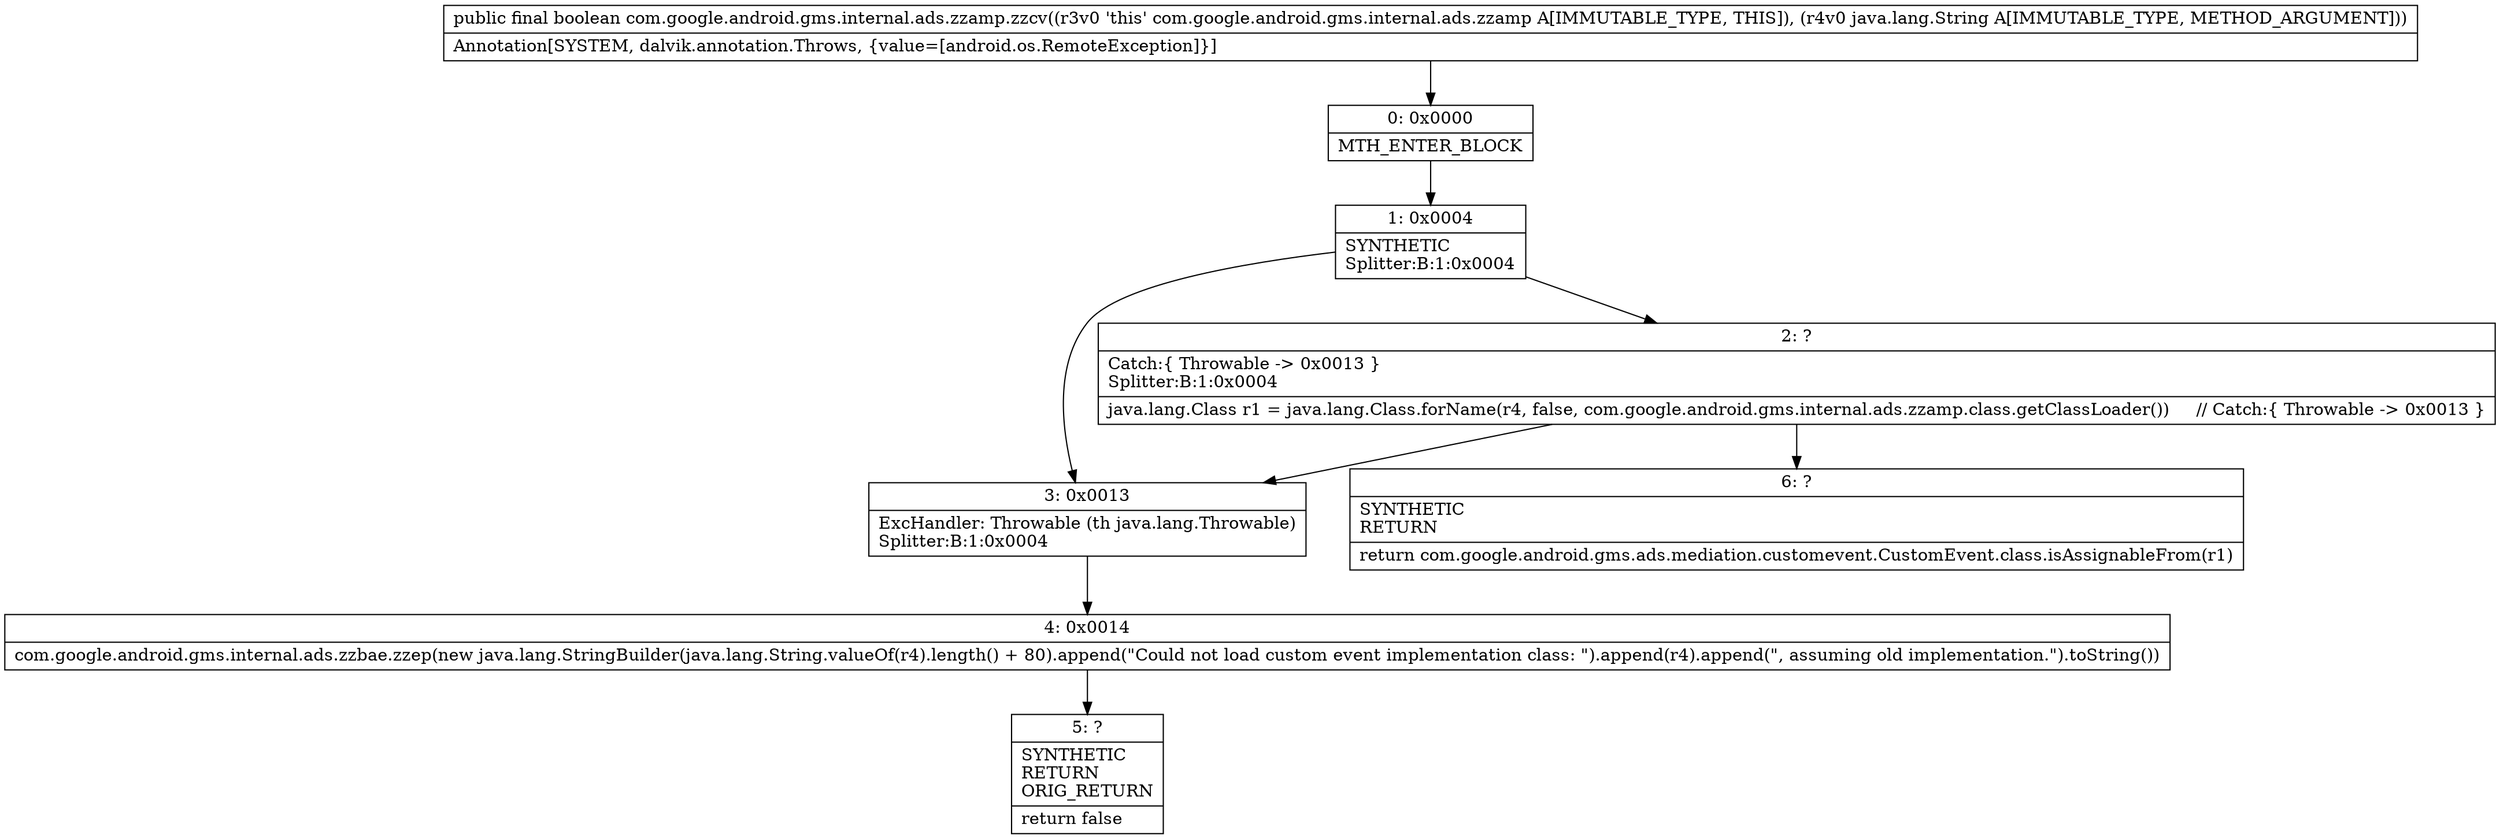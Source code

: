 digraph "CFG forcom.google.android.gms.internal.ads.zzamp.zzcv(Ljava\/lang\/String;)Z" {
Node_0 [shape=record,label="{0\:\ 0x0000|MTH_ENTER_BLOCK\l}"];
Node_1 [shape=record,label="{1\:\ 0x0004|SYNTHETIC\lSplitter:B:1:0x0004\l}"];
Node_2 [shape=record,label="{2\:\ ?|Catch:\{ Throwable \-\> 0x0013 \}\lSplitter:B:1:0x0004\l|java.lang.Class r1 = java.lang.Class.forName(r4, false, com.google.android.gms.internal.ads.zzamp.class.getClassLoader())     \/\/ Catch:\{ Throwable \-\> 0x0013 \}\l}"];
Node_3 [shape=record,label="{3\:\ 0x0013|ExcHandler: Throwable (th java.lang.Throwable)\lSplitter:B:1:0x0004\l}"];
Node_4 [shape=record,label="{4\:\ 0x0014|com.google.android.gms.internal.ads.zzbae.zzep(new java.lang.StringBuilder(java.lang.String.valueOf(r4).length() + 80).append(\"Could not load custom event implementation class: \").append(r4).append(\", assuming old implementation.\").toString())\l}"];
Node_5 [shape=record,label="{5\:\ ?|SYNTHETIC\lRETURN\lORIG_RETURN\l|return false\l}"];
Node_6 [shape=record,label="{6\:\ ?|SYNTHETIC\lRETURN\l|return com.google.android.gms.ads.mediation.customevent.CustomEvent.class.isAssignableFrom(r1)\l}"];
MethodNode[shape=record,label="{public final boolean com.google.android.gms.internal.ads.zzamp.zzcv((r3v0 'this' com.google.android.gms.internal.ads.zzamp A[IMMUTABLE_TYPE, THIS]), (r4v0 java.lang.String A[IMMUTABLE_TYPE, METHOD_ARGUMENT]))  | Annotation[SYSTEM, dalvik.annotation.Throws, \{value=[android.os.RemoteException]\}]\l}"];
MethodNode -> Node_0;
Node_0 -> Node_1;
Node_1 -> Node_2;
Node_1 -> Node_3;
Node_2 -> Node_3;
Node_2 -> Node_6;
Node_3 -> Node_4;
Node_4 -> Node_5;
}

